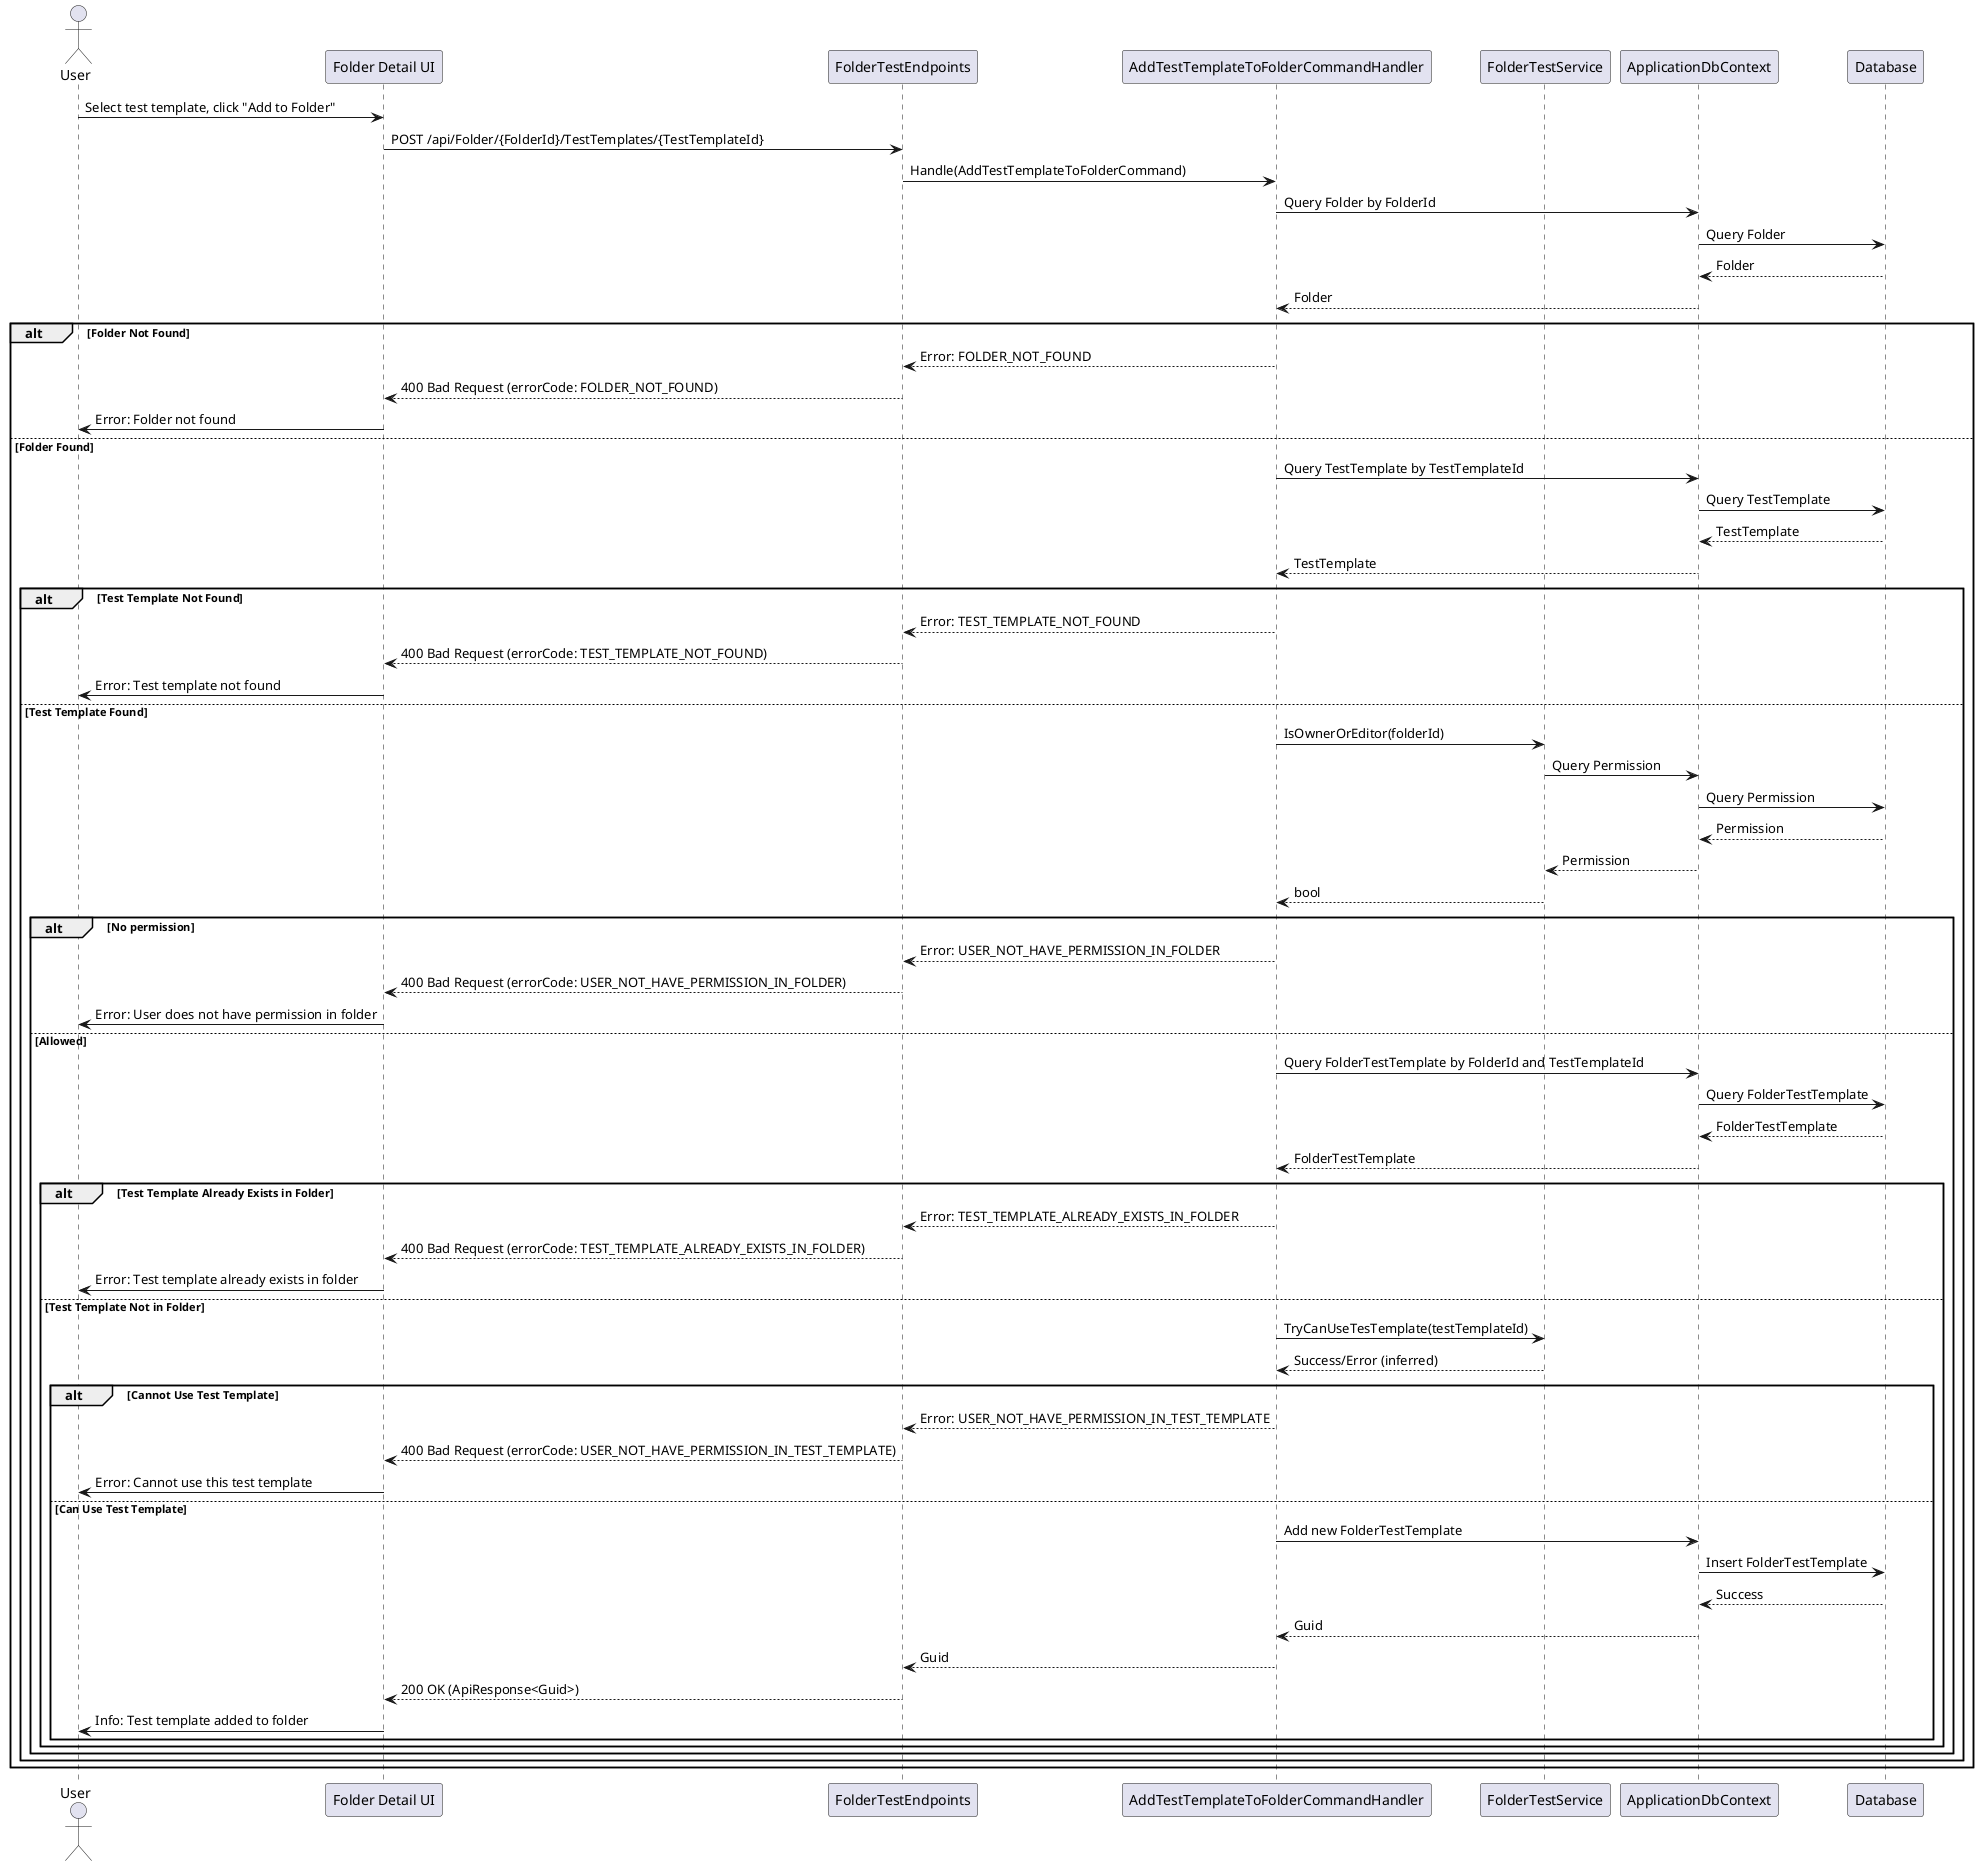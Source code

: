 @startuml
actor User
participant "Folder Detail UI" as UI
participant FolderTestEndpoints
participant AddTestTemplateToFolderCommandHandler as Handler
participant FolderTestService
participant ApplicationDbContext
participant Database

User -> UI : Select test template, click "Add to Folder"
UI -> FolderTestEndpoints : POST /api/Folder/{FolderId}/TestTemplates/{TestTemplateId}
FolderTestEndpoints -> Handler : Handle(AddTestTemplateToFolderCommand)
Handler -> ApplicationDbContext : Query Folder by FolderId
ApplicationDbContext -> Database : Query Folder
Database --> ApplicationDbContext : Folder
ApplicationDbContext --> Handler : Folder
alt Folder Not Found
    Handler --> FolderTestEndpoints : Error: FOLDER_NOT_FOUND
    FolderTestEndpoints --> UI : 400 Bad Request (errorCode: FOLDER_NOT_FOUND)
    UI -> User : Error: Folder not found
else Folder Found
    Handler -> ApplicationDbContext : Query TestTemplate by TestTemplateId
    ApplicationDbContext -> Database : Query TestTemplate
    Database --> ApplicationDbContext : TestTemplate
    ApplicationDbContext --> Handler : TestTemplate
    alt Test Template Not Found
        Handler --> FolderTestEndpoints : Error: TEST_TEMPLATE_NOT_FOUND
        FolderTestEndpoints --> UI : 400 Bad Request (errorCode: TEST_TEMPLATE_NOT_FOUND)
        UI -> User : Error: Test template not found
    else Test Template Found
        Handler -> FolderTestService : IsOwnerOrEditor(folderId)
        FolderTestService -> ApplicationDbContext : Query Permission
        ApplicationDbContext -> Database : Query Permission
        Database --> ApplicationDbContext : Permission
        ApplicationDbContext --> FolderTestService : Permission
        FolderTestService --> Handler : bool
        alt No permission
            Handler --> FolderTestEndpoints : Error: USER_NOT_HAVE_PERMISSION_IN_FOLDER
            FolderTestEndpoints --> UI : 400 Bad Request (errorCode: USER_NOT_HAVE_PERMISSION_IN_FOLDER)
            UI -> User : Error: User does not have permission in folder
        else Allowed
            Handler -> ApplicationDbContext : Query FolderTestTemplate by FolderId and TestTemplateId
            ApplicationDbContext -> Database : Query FolderTestTemplate
            Database --> ApplicationDbContext : FolderTestTemplate
            ApplicationDbContext --> Handler : FolderTestTemplate
            alt Test Template Already Exists in Folder
                Handler --> FolderTestEndpoints : Error: TEST_TEMPLATE_ALREADY_EXISTS_IN_FOLDER
                FolderTestEndpoints --> UI : 400 Bad Request (errorCode: TEST_TEMPLATE_ALREADY_EXISTS_IN_FOLDER)
                UI -> User : Error: Test template already exists in folder
            else Test Template Not in Folder
                Handler -> FolderTestService : TryCanUseTesTemplate(testTemplateId)
                FolderTestService --> Handler : Success/Error (inferred)
                alt Cannot Use Test Template
                    Handler --> FolderTestEndpoints : Error: USER_NOT_HAVE_PERMISSION_IN_TEST_TEMPLATE
                    FolderTestEndpoints --> UI : 400 Bad Request (errorCode: USER_NOT_HAVE_PERMISSION_IN_TEST_TEMPLATE)
                    UI -> User : Error: Cannot use this test template
                else Can Use Test Template
                    Handler -> ApplicationDbContext : Add new FolderTestTemplate
                    ApplicationDbContext -> Database : Insert FolderTestTemplate
                    Database --> ApplicationDbContext : Success
                    ApplicationDbContext --> Handler : Guid
                    Handler --> FolderTestEndpoints : Guid
                    FolderTestEndpoints --> UI : 200 OK (ApiResponse<Guid>)
                    UI -> User : Info: Test template added to folder
                end
            end
        end
    end
end
@enduml